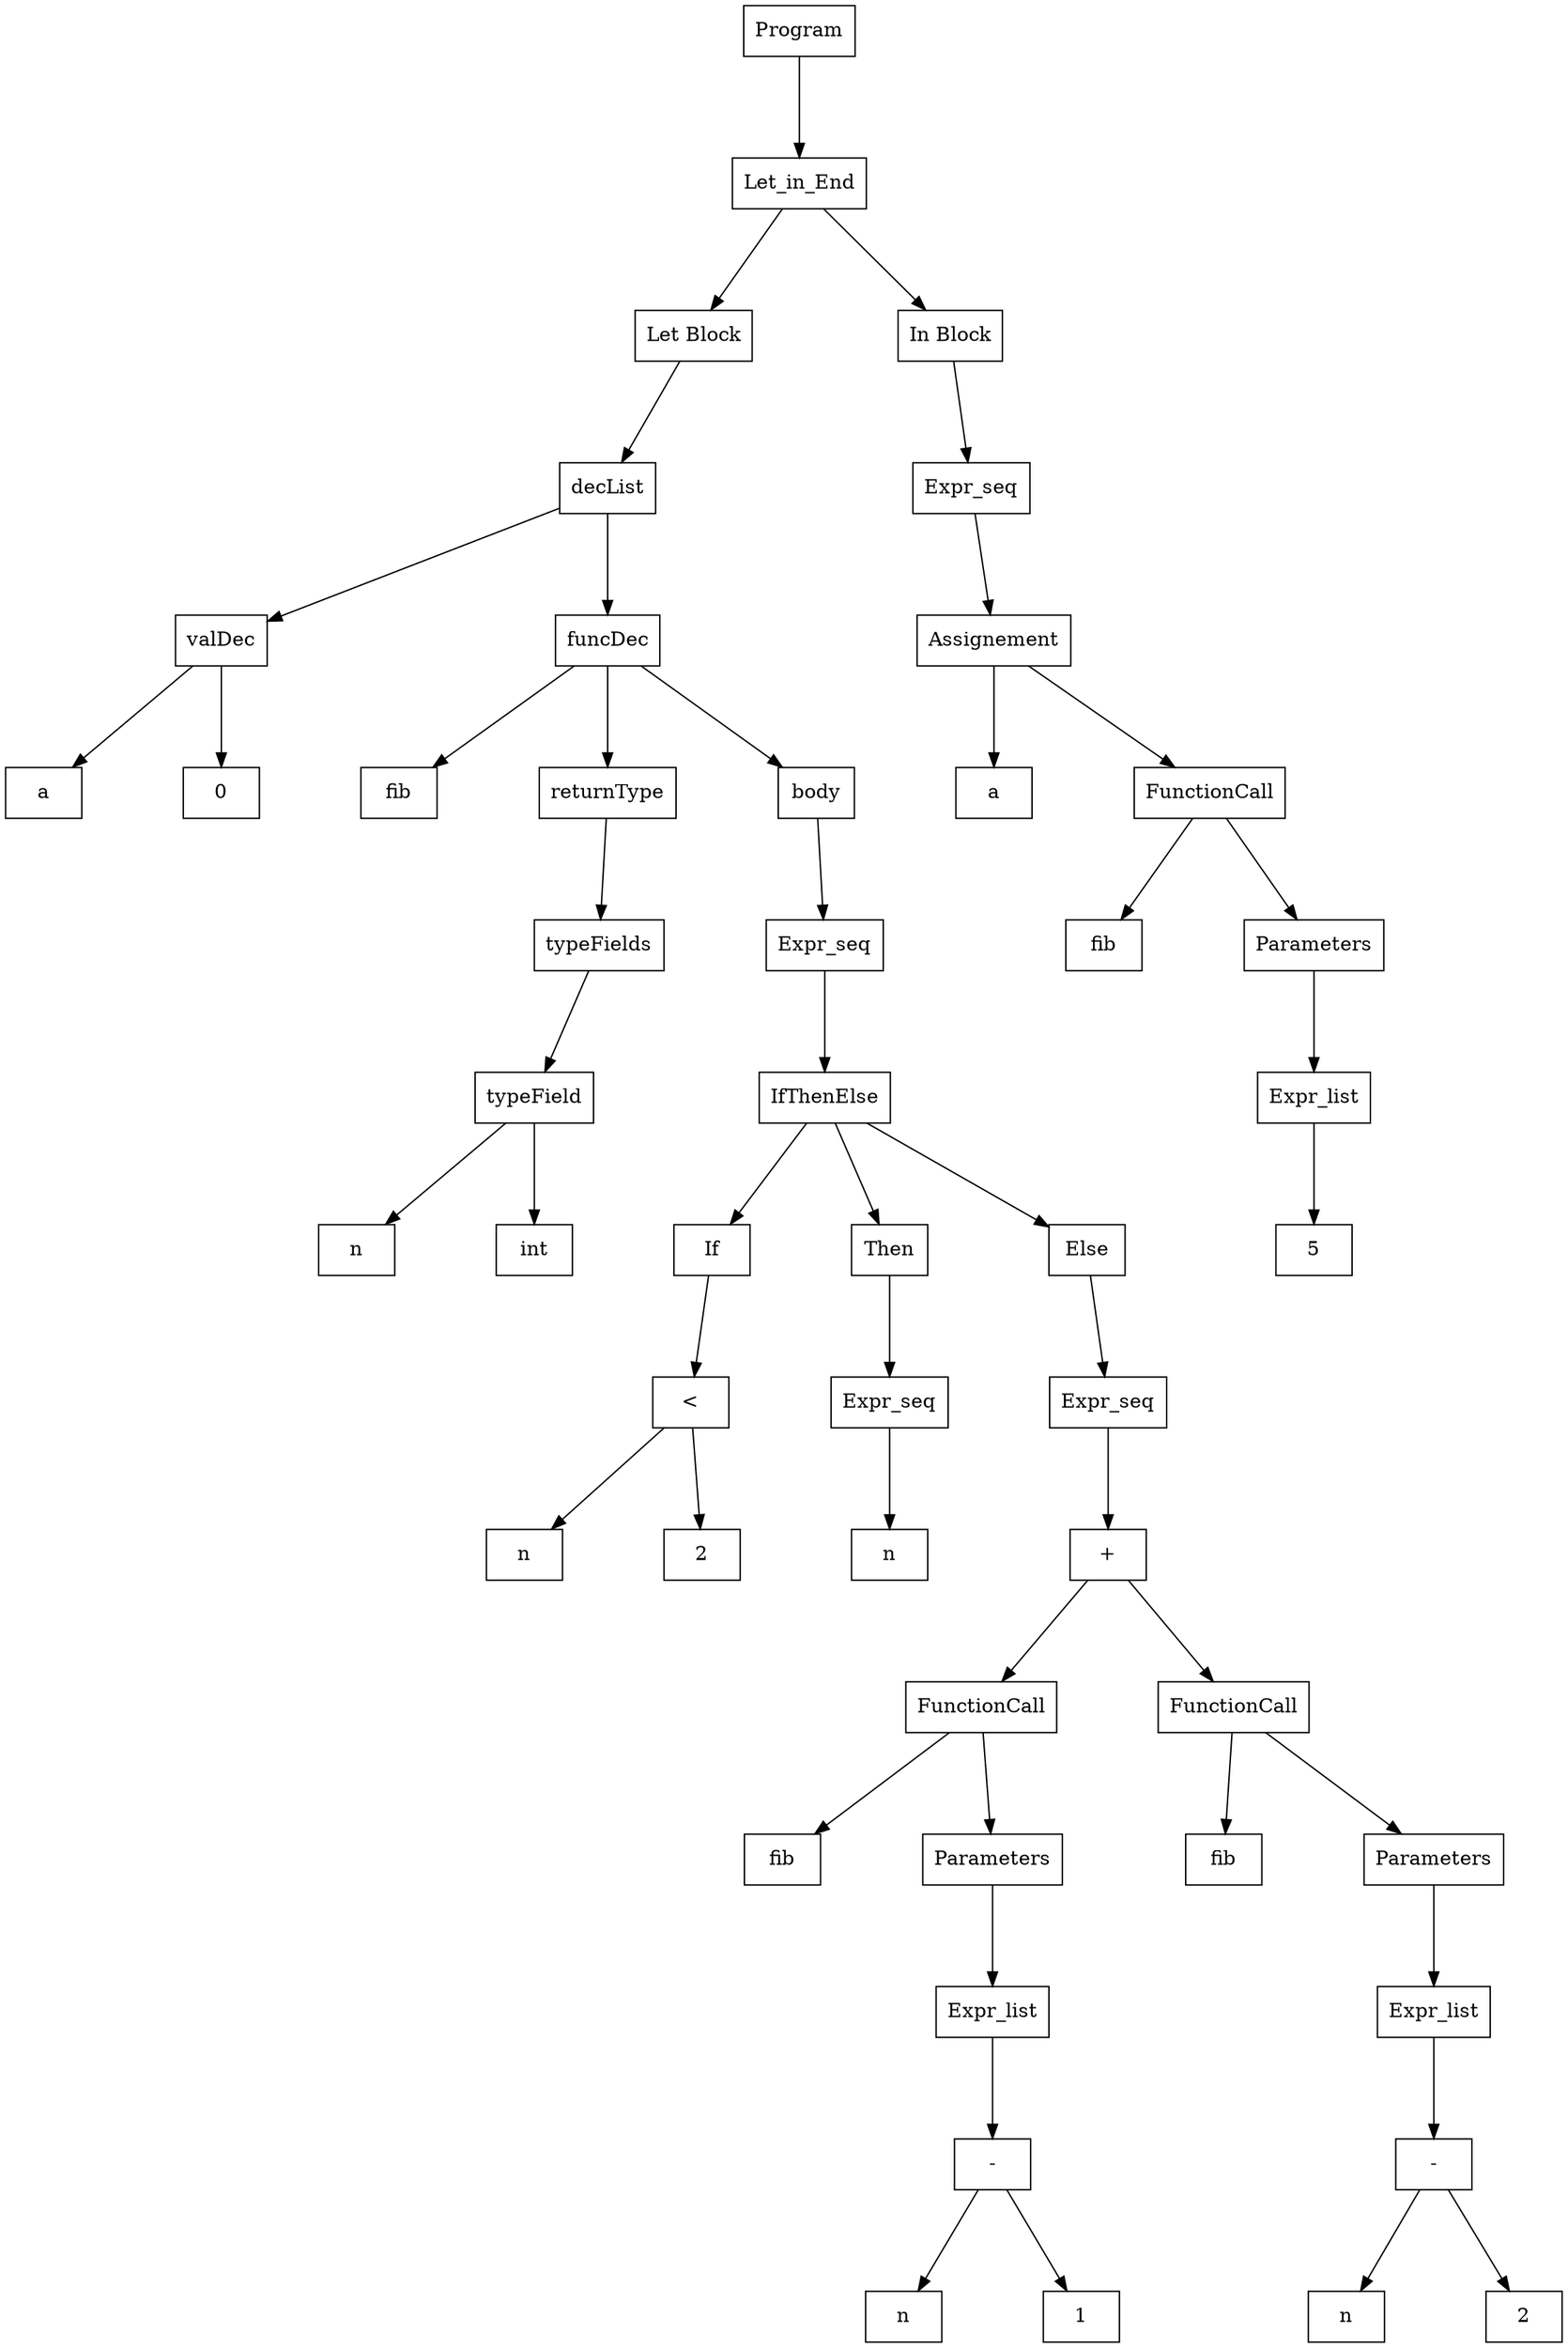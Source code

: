 digraph "ast"{

	nodesep=1;
	ranksep=1;

	N2 [label="Let Block", shape="box"];
	N3 [label="decList", shape="box"];
	N4 [label="valDec", shape="box"];
	N5 [label="a", shape="box"];
	N6 [label="0", shape="box"];
	N7 [label="funcDec", shape="box"];
	N8 [label="fib", shape="box"];
	N9 [label="returnType", shape="box"];
	N10 [label="typeFields", shape="box"];
	N11 [label="typeField", shape="box"];
	N12 [label="n", shape="box"];
	N13 [label="int", shape="box"];
	N14 [label="Expr_seq", shape="box"];
	N15 [label="IfThenElse", shape="box"];
	N16 [label="If", shape="box"];
	N17 [label="Then", shape="box"];
	N19 [label="n", shape="box"];
	N20 [label="2", shape="box"];
	N18 [label="<", shape="box"];
	N21 [label="Expr_seq", shape="box"];
	N22 [label="n", shape="box"];
	N23 [label="Else", shape="box"];
	N24 [label="Expr_seq", shape="box"];
	N26 [label="FunctionCall", shape="box"];
	N27 [label="fib", shape="box"];
	N28 [label="Parameters", shape="box"];
	N29 [label="Expr_list", shape="box"];
	N31 [label="n", shape="box"];
	N32 [label="1", shape="box"];
	N30 [label="-", shape="box"];
	N33 [label="FunctionCall", shape="box"];
	N34 [label="fib", shape="box"];
	N35 [label="Parameters", shape="box"];
	N36 [label="Expr_list", shape="box"];
	N38 [label="n", shape="box"];
	N39 [label="2", shape="box"];
	N37 [label="-", shape="box"];
	N25 [label="+", shape="box"];
	N40 [label="body", shape="box"];
	N1 [label="Let_in_End", shape="box"];
	N41 [label="In Block", shape="box"];
	N42 [label="Expr_seq", shape="box"];
	N43 [label="Assignement", shape="box"];
	N44 [label="a", shape="box"];
	N45 [label="FunctionCall", shape="box"];
	N46 [label="fib", shape="box"];
	N47 [label="Parameters", shape="box"];
	N48 [label="Expr_list", shape="box"];
	N49 [label="5", shape="box"];
	N0 [label="Program", shape="box"];

	N4 -> N5; 
	N4 -> N6; 
	N3 -> N4; 
	N7 -> N8; 
	N7 -> N9; 
	N11 -> N12; 
	N11 -> N13; 
	N10 -> N11; 
	N9 -> N10; 
	N15 -> N16; 
	N15 -> N17; 
	N18 -> N20; 
	N18 -> N19; 
	N16 -> N18; 
	N21 -> N22; 
	N17 -> N21; 
	N15 -> N23; 
	N26 -> N27; 
	N26 -> N28; 
	N30 -> N32; 
	N30 -> N31; 
	N29 -> N30; 
	N28 -> N29; 
	N33 -> N34; 
	N33 -> N35; 
	N37 -> N39; 
	N37 -> N38; 
	N36 -> N37; 
	N35 -> N36; 
	N25 -> N33; 
	N25 -> N26; 
	N24 -> N25; 
	N23 -> N24; 
	N14 -> N15; 
	N7 -> N40; 
	N40 -> N14; 
	N3 -> N7; 
	N1 -> N2; 
	N2 -> N3; 
	N1 -> N41; 
	N43 -> N44; 
	N45 -> N46; 
	N45 -> N47; 
	N48 -> N49; 
	N47 -> N48; 
	N43 -> N45; 
	N42 -> N43; 
	N41 -> N42; 
	N0 -> N1; 
}